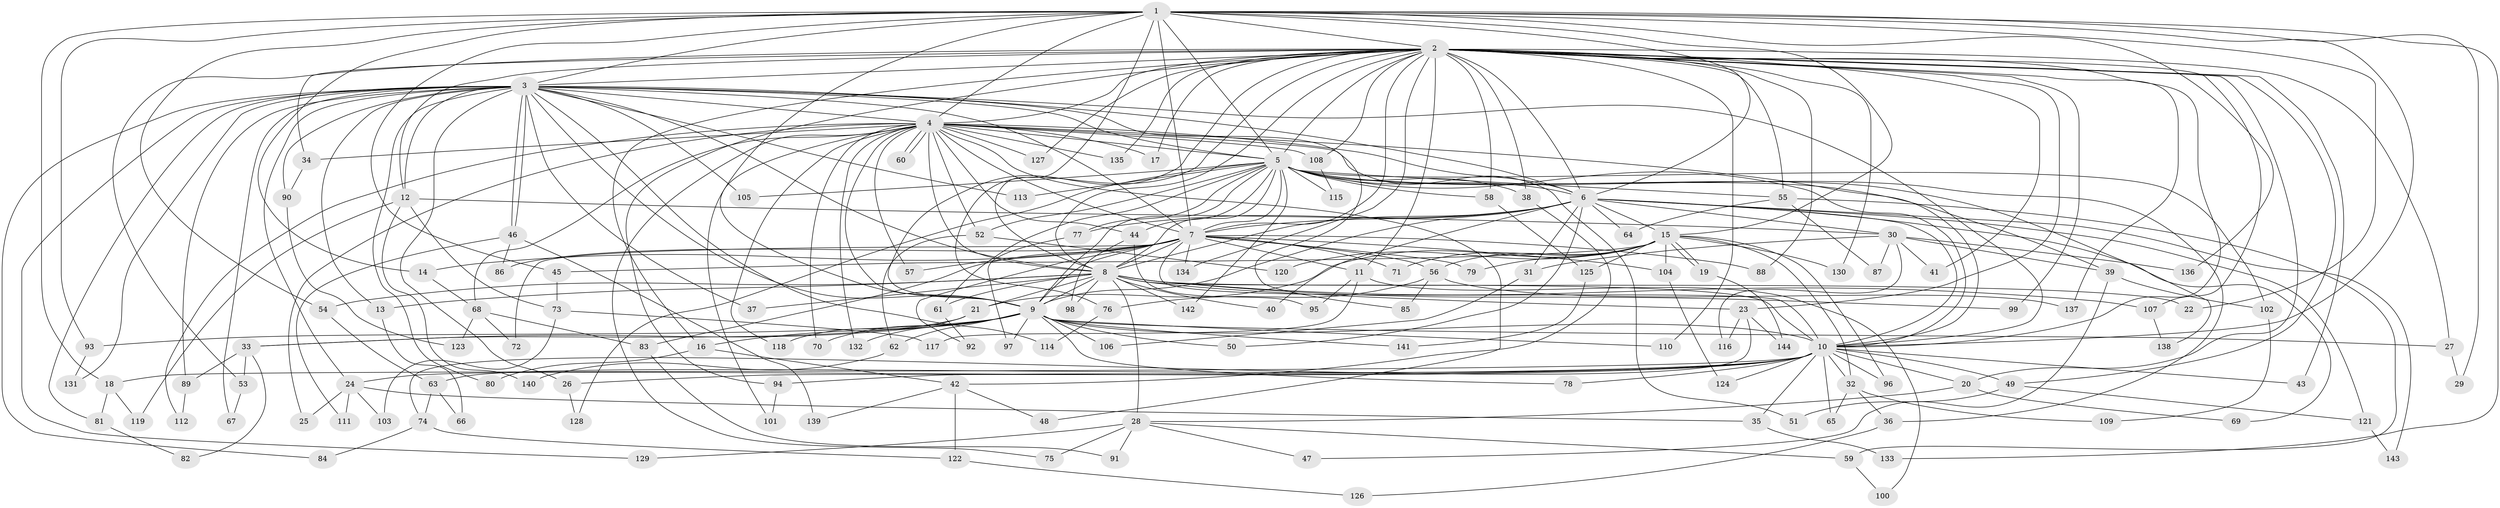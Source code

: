 // Generated by graph-tools (version 1.1) at 2025/35/03/09/25 02:35:15]
// undirected, 144 vertices, 313 edges
graph export_dot {
graph [start="1"]
  node [color=gray90,style=filled];
  1;
  2;
  3;
  4;
  5;
  6;
  7;
  8;
  9;
  10;
  11;
  12;
  13;
  14;
  15;
  16;
  17;
  18;
  19;
  20;
  21;
  22;
  23;
  24;
  25;
  26;
  27;
  28;
  29;
  30;
  31;
  32;
  33;
  34;
  35;
  36;
  37;
  38;
  39;
  40;
  41;
  42;
  43;
  44;
  45;
  46;
  47;
  48;
  49;
  50;
  51;
  52;
  53;
  54;
  55;
  56;
  57;
  58;
  59;
  60;
  61;
  62;
  63;
  64;
  65;
  66;
  67;
  68;
  69;
  70;
  71;
  72;
  73;
  74;
  75;
  76;
  77;
  78;
  79;
  80;
  81;
  82;
  83;
  84;
  85;
  86;
  87;
  88;
  89;
  90;
  91;
  92;
  93;
  94;
  95;
  96;
  97;
  98;
  99;
  100;
  101;
  102;
  103;
  104;
  105;
  106;
  107;
  108;
  109;
  110;
  111;
  112;
  113;
  114;
  115;
  116;
  117;
  118;
  119;
  120;
  121;
  122;
  123;
  124;
  125;
  126;
  127;
  128;
  129;
  130;
  131;
  132;
  133;
  134;
  135;
  136;
  137;
  138;
  139;
  140;
  141;
  142;
  143;
  144;
  1 -- 2;
  1 -- 3;
  1 -- 4;
  1 -- 5;
  1 -- 6;
  1 -- 7;
  1 -- 8;
  1 -- 9;
  1 -- 10;
  1 -- 14;
  1 -- 15;
  1 -- 18;
  1 -- 22;
  1 -- 29;
  1 -- 45;
  1 -- 54;
  1 -- 93;
  1 -- 133;
  1 -- 136;
  2 -- 3;
  2 -- 4;
  2 -- 5;
  2 -- 6;
  2 -- 7;
  2 -- 8;
  2 -- 9;
  2 -- 10;
  2 -- 11;
  2 -- 12;
  2 -- 16;
  2 -- 17;
  2 -- 20;
  2 -- 23;
  2 -- 27;
  2 -- 34;
  2 -- 38;
  2 -- 41;
  2 -- 43;
  2 -- 49;
  2 -- 53;
  2 -- 55;
  2 -- 58;
  2 -- 76;
  2 -- 88;
  2 -- 94;
  2 -- 99;
  2 -- 107;
  2 -- 108;
  2 -- 110;
  2 -- 127;
  2 -- 130;
  2 -- 134;
  2 -- 135;
  2 -- 137;
  3 -- 4;
  3 -- 5;
  3 -- 6;
  3 -- 7;
  3 -- 8;
  3 -- 9;
  3 -- 10;
  3 -- 12;
  3 -- 13;
  3 -- 24;
  3 -- 26;
  3 -- 37;
  3 -- 46;
  3 -- 46;
  3 -- 67;
  3 -- 80;
  3 -- 81;
  3 -- 84;
  3 -- 85;
  3 -- 89;
  3 -- 90;
  3 -- 105;
  3 -- 113;
  3 -- 114;
  3 -- 129;
  3 -- 131;
  4 -- 5;
  4 -- 6;
  4 -- 7;
  4 -- 8;
  4 -- 9;
  4 -- 10;
  4 -- 17;
  4 -- 25;
  4 -- 34;
  4 -- 44;
  4 -- 48;
  4 -- 51;
  4 -- 52;
  4 -- 57;
  4 -- 60;
  4 -- 60;
  4 -- 68;
  4 -- 70;
  4 -- 75;
  4 -- 101;
  4 -- 108;
  4 -- 112;
  4 -- 118;
  4 -- 127;
  4 -- 132;
  4 -- 135;
  5 -- 6;
  5 -- 7;
  5 -- 8;
  5 -- 9;
  5 -- 10;
  5 -- 36;
  5 -- 38;
  5 -- 39;
  5 -- 44;
  5 -- 52;
  5 -- 55;
  5 -- 58;
  5 -- 61;
  5 -- 77;
  5 -- 102;
  5 -- 105;
  5 -- 113;
  5 -- 115;
  5 -- 128;
  5 -- 138;
  5 -- 142;
  6 -- 7;
  6 -- 8;
  6 -- 9;
  6 -- 10;
  6 -- 15;
  6 -- 30;
  6 -- 31;
  6 -- 40;
  6 -- 50;
  6 -- 64;
  6 -- 69;
  6 -- 77;
  6 -- 121;
  6 -- 143;
  7 -- 8;
  7 -- 9;
  7 -- 10;
  7 -- 11;
  7 -- 14;
  7 -- 56;
  7 -- 57;
  7 -- 71;
  7 -- 72;
  7 -- 79;
  7 -- 83;
  7 -- 86;
  7 -- 88;
  7 -- 92;
  7 -- 104;
  7 -- 134;
  8 -- 9;
  8 -- 10;
  8 -- 13;
  8 -- 21;
  8 -- 22;
  8 -- 23;
  8 -- 28;
  8 -- 37;
  8 -- 40;
  8 -- 54;
  8 -- 61;
  8 -- 98;
  8 -- 99;
  8 -- 107;
  8 -- 142;
  9 -- 10;
  9 -- 16;
  9 -- 27;
  9 -- 33;
  9 -- 50;
  9 -- 62;
  9 -- 70;
  9 -- 78;
  9 -- 93;
  9 -- 97;
  9 -- 106;
  9 -- 110;
  9 -- 132;
  9 -- 141;
  10 -- 18;
  10 -- 20;
  10 -- 24;
  10 -- 26;
  10 -- 32;
  10 -- 35;
  10 -- 43;
  10 -- 49;
  10 -- 63;
  10 -- 65;
  10 -- 78;
  10 -- 94;
  10 -- 96;
  10 -- 124;
  11 -- 95;
  11 -- 100;
  11 -- 117;
  12 -- 30;
  12 -- 73;
  12 -- 119;
  12 -- 140;
  13 -- 66;
  14 -- 68;
  15 -- 19;
  15 -- 19;
  15 -- 21;
  15 -- 32;
  15 -- 45;
  15 -- 56;
  15 -- 71;
  15 -- 79;
  15 -- 96;
  15 -- 104;
  15 -- 120;
  15 -- 125;
  15 -- 130;
  16 -- 42;
  16 -- 80;
  18 -- 81;
  18 -- 119;
  19 -- 144;
  20 -- 28;
  20 -- 69;
  21 -- 33;
  21 -- 118;
  23 -- 74;
  23 -- 116;
  23 -- 144;
  24 -- 25;
  24 -- 35;
  24 -- 103;
  24 -- 111;
  26 -- 128;
  27 -- 29;
  28 -- 47;
  28 -- 59;
  28 -- 75;
  28 -- 91;
  28 -- 129;
  30 -- 31;
  30 -- 39;
  30 -- 41;
  30 -- 87;
  30 -- 116;
  30 -- 136;
  31 -- 106;
  32 -- 36;
  32 -- 65;
  32 -- 109;
  33 -- 53;
  33 -- 82;
  33 -- 89;
  34 -- 90;
  35 -- 133;
  36 -- 126;
  38 -- 42;
  39 -- 47;
  39 -- 102;
  42 -- 48;
  42 -- 122;
  42 -- 139;
  44 -- 95;
  44 -- 98;
  45 -- 73;
  46 -- 86;
  46 -- 111;
  46 -- 139;
  49 -- 51;
  49 -- 121;
  52 -- 62;
  52 -- 120;
  53 -- 67;
  54 -- 63;
  55 -- 59;
  55 -- 64;
  55 -- 87;
  56 -- 76;
  56 -- 85;
  56 -- 137;
  58 -- 125;
  59 -- 100;
  61 -- 92;
  62 -- 140;
  63 -- 66;
  63 -- 74;
  68 -- 72;
  68 -- 83;
  68 -- 123;
  73 -- 103;
  73 -- 117;
  74 -- 84;
  74 -- 122;
  76 -- 114;
  77 -- 97;
  81 -- 82;
  83 -- 91;
  89 -- 112;
  90 -- 123;
  93 -- 131;
  94 -- 101;
  102 -- 109;
  104 -- 124;
  107 -- 138;
  108 -- 115;
  121 -- 143;
  122 -- 126;
  125 -- 141;
}
